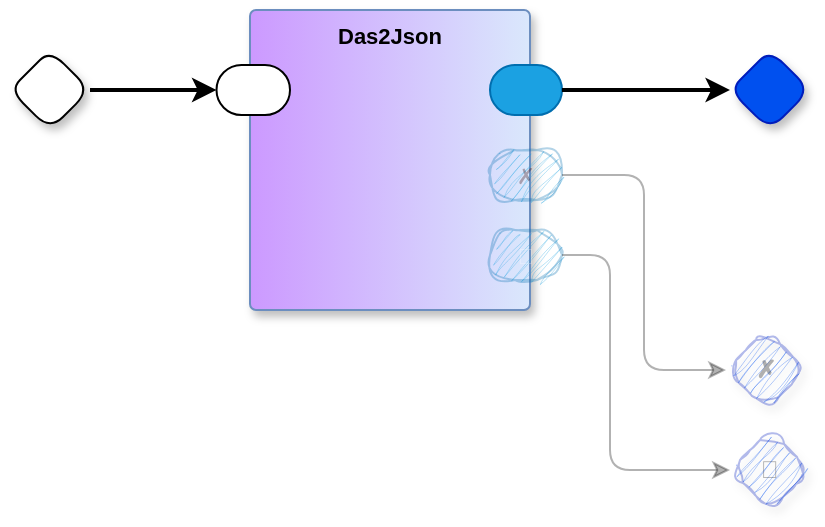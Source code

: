 <mxfile version="24.2.5" type="device">
  <diagram name="main" id="E4cMiIE-ownNmwpYTak5">
    <mxGraphModel dx="1100" dy="543" grid="1" gridSize="10" guides="1" tooltips="1" connect="1" arrows="1" fold="1" page="1" pageScale="1" pageWidth="850" pageHeight="1100" math="0" shadow="0">
      <root>
        <mxCell id="0" />
        <mxCell id="1" parent="0" />
        <mxCell id="siGD5RMiIPgeq7OAiSig-44" value="Das2Json" style="rounded=1;whiteSpace=wrap;html=1;container=1;recursiveResize=0;verticalAlign=top;arcSize=6;fontStyle=1;autosize=0;points=[];absoluteArcSize=1;shadow=1;strokeColor=#6c8ebf;fillColor=#dae8fc;fontFamily=Helvetica;fontSize=11;gradientColor=#CC99FF;fontColor=default;gradientDirection=west;" vertex="1" parent="1">
          <mxGeometry x="160" y="40" width="140" height="150" as="geometry">
            <mxRectangle x="-98" y="-1230" width="99" height="26" as="alternateBounds" />
          </mxGeometry>
        </mxCell>
        <mxCell id="siGD5RMiIPgeq7OAiSig-45" value="" style="rounded=1;whiteSpace=wrap;html=1;sketch=0;points=[[0,0.5,0,0,0],[1,0.5,0,0,0]];arcSize=50;fontFamily=Helvetica;fontSize=11;fontColor=default;" vertex="1" parent="siGD5RMiIPgeq7OAiSig-44">
          <mxGeometry x="-16.75" y="27.5" width="36.75" height="25" as="geometry" />
        </mxCell>
        <mxCell id="siGD5RMiIPgeq7OAiSig-46" value="" style="rounded=1;whiteSpace=wrap;html=1;sketch=0;points=[[0,0.5,0,0,0],[1,0.5,0,0,0]];fillColor=#1ba1e2;fontColor=#ffffff;strokeColor=#006EAF;arcSize=50;fontFamily=Helvetica;fontSize=11;" vertex="1" parent="siGD5RMiIPgeq7OAiSig-44">
          <mxGeometry x="120" y="27.5" width="36" height="25" as="geometry" />
        </mxCell>
        <mxCell id="siGD5RMiIPgeq7OAiSig-42" value="✗" style="rounded=1;whiteSpace=wrap;sketch=1;points=[[0,0.5,0,0,0],[1,0.5,0,0,0]];fillColor=#1ba1e2;fontColor=#330000;strokeColor=#006EAF;arcSize=50;fontFamily=Helvetica;fontSize=11;curveFitting=1;jiggle=2;opacity=30;textOpacity=30;" vertex="1" parent="siGD5RMiIPgeq7OAiSig-44">
          <mxGeometry x="120" y="70" width="36" height="25" as="geometry" />
        </mxCell>
        <mxCell id="siGD5RMiIPgeq7OAiSig-43" value="👀" style="rounded=1;whiteSpace=wrap;sketch=1;points=[[0,0.5,0,0,0],[1,0.5,0,0,0]];fillColor=#1ba1e2;fontColor=#ffffff;strokeColor=#006EAF;arcSize=50;fontFamily=Helvetica;fontSize=11;curveFitting=1;jiggle=2;opacity=30;textOpacity=30;" vertex="1" parent="siGD5RMiIPgeq7OAiSig-44">
          <mxGeometry x="120" y="110" width="36" height="25" as="geometry" />
        </mxCell>
        <mxCell id="siGD5RMiIPgeq7OAiSig-50" value="" style="rhombus;whiteSpace=wrap;html=1;rounded=1;fontStyle=1;glass=0;sketch=0;fontSize=12;points=[[0,0.5,0,0,0],[0.5,0,0,0,0],[0.5,1,0,0,0],[1,0.5,0,0,0]];shadow=1;fontFamily=Helvetica;fontColor=default;" vertex="1" parent="1">
          <mxGeometry x="40" y="60" width="40" height="40" as="geometry" />
        </mxCell>
        <mxCell id="siGD5RMiIPgeq7OAiSig-51" style="edgeStyle=orthogonalEdgeStyle;rounded=1;orthogonalLoop=1;jettySize=auto;html=1;entryX=0;entryY=0.5;entryDx=0;entryDy=0;entryPerimeter=0;curved=0;strokeWidth=2;" edge="1" parent="1" source="siGD5RMiIPgeq7OAiSig-50" target="siGD5RMiIPgeq7OAiSig-45">
          <mxGeometry relative="1" as="geometry" />
        </mxCell>
        <mxCell id="siGD5RMiIPgeq7OAiSig-52" value="" style="rhombus;whiteSpace=wrap;html=1;rounded=1;fontStyle=1;glass=0;sketch=0;fontSize=12;points=[[0,0.5,0,0,0],[0.5,0,0,0,0],[0.5,1,0,0,0],[1,0.5,0,0,0]];shadow=1;fillColor=#0050ef;fontColor=#ffffff;strokeColor=#001DBC;fontFamily=Helvetica;" vertex="1" parent="1">
          <mxGeometry x="400" y="60" width="40" height="40" as="geometry" />
        </mxCell>
        <mxCell id="siGD5RMiIPgeq7OAiSig-74" style="edgeStyle=orthogonalEdgeStyle;curved=0;rounded=1;orthogonalLoop=1;jettySize=auto;html=1;exitX=1;exitY=0.5;exitDx=0;exitDy=0;exitPerimeter=0;entryX=0;entryY=0.5;entryDx=0;entryDy=0;entryPerimeter=0;strokeColor=default;align=center;verticalAlign=middle;fontFamily=Helvetica;fontSize=11;fontColor=default;labelBackgroundColor=default;endArrow=classic;strokeWidth=2;" edge="1" parent="1" source="siGD5RMiIPgeq7OAiSig-46" target="siGD5RMiIPgeq7OAiSig-52">
          <mxGeometry relative="1" as="geometry" />
        </mxCell>
        <mxCell id="siGD5RMiIPgeq7OAiSig-75" value="✗" style="rhombus;whiteSpace=wrap;rounded=1;fillColor=#0050ef;fontColor=#000000;strokeColor=#001DBC;fontStyle=1;glass=0;sketch=1;fontSize=12;points=[[0,0.5,0,0,0],[0.5,0,0,0,0],[0.5,1,0,0,0],[1,0.5,0,0,0]];shadow=1;opacity=30;textOpacity=30;fontFamily=Helvetica;labelBackgroundColor=none;curveFitting=1;jiggle=2;" vertex="1" parent="1">
          <mxGeometry x="398" y="200" width="40" height="40" as="geometry" />
        </mxCell>
        <mxCell id="siGD5RMiIPgeq7OAiSig-76" value="👀" style="rhombus;whiteSpace=wrap;rounded=1;fillColor=#0050ef;fontColor=#000000;strokeColor=#001DBC;fontStyle=1;glass=0;sketch=1;fontSize=12;points=[[0,0.5,0,0,0],[0.5,0,0,0,0],[0.5,1,0,0,0],[1,0.5,0,0,0]];shadow=1;opacity=30;textOpacity=30;fontFamily=Helvetica;labelBackgroundColor=none;curveFitting=1;jiggle=2;" vertex="1" parent="1">
          <mxGeometry x="400" y="250" width="40" height="40" as="geometry" />
        </mxCell>
        <mxCell id="siGD5RMiIPgeq7OAiSig-77" style="edgeStyle=orthogonalEdgeStyle;curved=0;rounded=1;orthogonalLoop=1;jettySize=auto;html=1;exitX=1;exitY=0.5;exitDx=0;exitDy=0;exitPerimeter=0;entryX=0;entryY=0.5;entryDx=0;entryDy=0;entryPerimeter=0;strokeColor=default;strokeWidth=1;align=center;verticalAlign=middle;fontFamily=Helvetica;fontSize=11;fontColor=default;labelBackgroundColor=default;endArrow=classic;opacity=30;" edge="1" parent="1" source="siGD5RMiIPgeq7OAiSig-42" target="siGD5RMiIPgeq7OAiSig-75">
          <mxGeometry relative="1" as="geometry" />
        </mxCell>
        <mxCell id="siGD5RMiIPgeq7OAiSig-78" style="edgeStyle=orthogonalEdgeStyle;curved=0;rounded=1;orthogonalLoop=1;jettySize=auto;html=1;exitX=1;exitY=0.5;exitDx=0;exitDy=0;exitPerimeter=0;entryX=0;entryY=0.5;entryDx=0;entryDy=0;entryPerimeter=0;strokeColor=default;strokeWidth=1;align=center;verticalAlign=middle;fontFamily=Helvetica;fontSize=11;fontColor=default;labelBackgroundColor=default;endArrow=classic;opacity=30;" edge="1" parent="1" source="siGD5RMiIPgeq7OAiSig-43" target="siGD5RMiIPgeq7OAiSig-76">
          <mxGeometry relative="1" as="geometry">
            <Array as="points">
              <mxPoint x="340" y="163" />
              <mxPoint x="340" y="270" />
            </Array>
          </mxGeometry>
        </mxCell>
      </root>
    </mxGraphModel>
  </diagram>
</mxfile>
